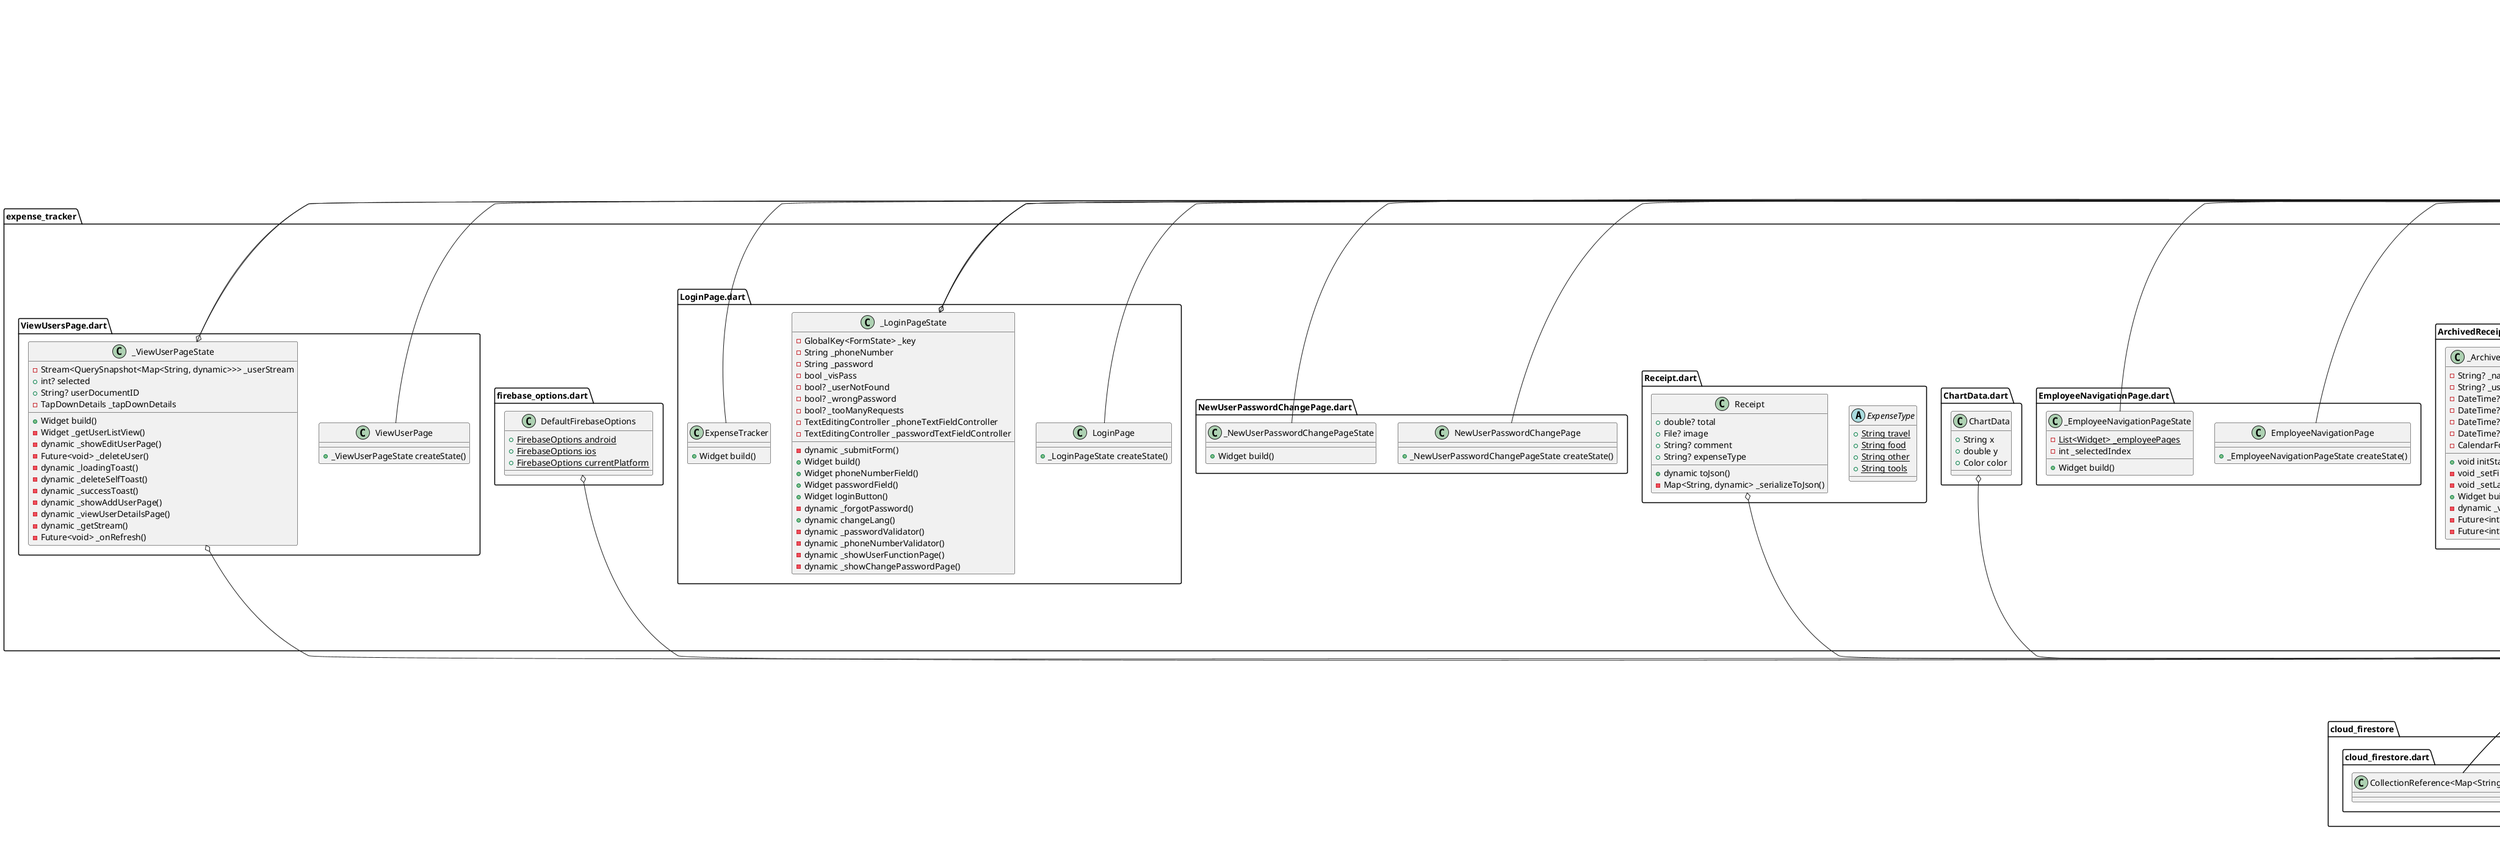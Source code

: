 @startuml
set namespaceSeparator ::

class "expense_tracker::ViewReceiptsPage.dart::ViewUploadedReceiptsPage" {
  +_ViewUploadedReceiptsPageState createState()
}

"flutter::src::widgets::framework.dart::StatefulWidget" <|-- "expense_tracker::ViewReceiptsPage.dart::ViewUploadedReceiptsPage"

class "expense_tracker::ViewReceiptsPage.dart::_ViewUploadedReceiptsPageState" {
  +CollectionReference<Map<String, dynamic>> dbRef
  -Stream<QuerySnapshot<Object?>> _receiptStream
  -Stream<QuerySnapshot<Object?>> _receiptStreamByTotal
  -Stream<QuerySnapshot<Object?>> _receiptStreamByDateDescending
  -Stream<QuerySnapshot<Object?>> _receiptStreamByDateAscending
  -bool _orderByTotal
  -bool _orderByDateDescending
  -bool _orderByDateAscending
  +int? selectedValue
  -TapDownDetails _tapDownDetails
  +Widget build()
  -dynamic _getStream()
  -dynamic _showUploadReceiptPage()
  -dynamic _showEditReceiptPage()
  -dynamic _deleteReceipt()
  -Future<void> _updateCumulativeTotal()
  -dynamic _successToast()
  -dynamic _errorToast()
  -dynamic _loadingToast()
  -dynamic _sortByValue()
  -dynamic _sortByDateAscending()
  -dynamic _sortByDateDescending()
  -Widget _getDocumentListView()
  -dynamic _getDateUploaded()
  -dynamic _getTimeUploaded()
  -Future<void> _onRefresh()
}

"expense_tracker::ViewReceiptsPage.dart::_ViewUploadedReceiptsPageState" o-- "cloud_firestore::cloud_firestore.dart::CollectionReference<Map<String, dynamic>>"
"expense_tracker::ViewReceiptsPage.dart::_ViewUploadedReceiptsPageState" o-- "dart::async::Stream<QuerySnapshot<Object>>"
"expense_tracker::ViewReceiptsPage.dart::_ViewUploadedReceiptsPageState" o-- "flutter::src::gestures::tap.dart::TapDownDetails"
"flutter::src::widgets::framework.dart::State" <|-- "expense_tracker::ViewReceiptsPage.dart::_ViewUploadedReceiptsPageState"

class "expense_tracker::UploadReceiptPage.dart::ReceiptUploadPage" {
  +_ReceiptUploadPageState createState()
}

"flutter::src::widgets::framework.dart::StatefulWidget" <|-- "expense_tracker::UploadReceiptPage.dart::ReceiptUploadPage"

class "expense_tracker::UploadReceiptPage.dart::_ReceiptUploadPageState" {
  -GlobalKey<FormState> _key
  -File? _image
  -double? _receiptTotal
  -String? _comment
  -bool _enableButton
  -String _expenseType
  -int _characterLimit
  +CollectionReference<Map<String, dynamic>> dbRef
  +Widget build()
  +Future<void> getImage()
  +Future<void> getCamera()
  -Future<void> _uploadReceipt()
  -Future<void> _updateCumulativeTotal()
  -dynamic _validateTotal()
  -dynamic _validateImage()
  -dynamic _validateComment()
  -Future<File?> _compressImage()
  -dynamic _stripImage()
  -dynamic _uploadFail()
  -dynamic _uploadSuccess()
  -dynamic _uploadWait()
  -dynamic _successToast()
  -dynamic _errorToast()
  -dynamic _galleryDeniedToast()
  -dynamic _loadingToast()
}

"expense_tracker::UploadReceiptPage.dart::_ReceiptUploadPageState" o-- "flutter::src::widgets::framework.dart::GlobalKey<FormState>"
"expense_tracker::UploadReceiptPage.dart::_ReceiptUploadPageState" o-- "dart::io::File"
"expense_tracker::UploadReceiptPage.dart::_ReceiptUploadPageState" o-- "cloud_firestore::cloud_firestore.dart::CollectionReference<Map<String, dynamic>>"
"flutter::src::widgets::framework.dart::State" <|-- "expense_tracker::UploadReceiptPage.dart::_ReceiptUploadPageState"

class "expense_tracker::addUserPage.dart::AddUserPage" {
  +_AddUserPageState createState()
}

"flutter::src::widgets::framework.dart::StatefulWidget" <|-- "expense_tracker::addUserPage.dart::AddUserPage"

class "expense_tracker::addUserPage.dart::_AddUserPageState" {
  -GlobalKey<FormState> _key
  -String? _name
  -String _phoneNumber
  -String? _password
  -bool? _isManager
  +int? selectedItem
  +Widget build()
  +Widget phoneNumberField()
  -dynamic _nameValidator()
  -dynamic _phoneNumberValidator()
  -dynamic _passwordValidator()
  -dynamic _confirmPasswordValidator()
  -Future<void> _createUser()
  -dynamic _successToast()
  -dynamic _passwordtooShortToast()
  -dynamic _userAlreadyExists()
  -dynamic _loadingToast()
  -dynamic _errorToast()
}

"expense_tracker::addUserPage.dart::_AddUserPageState" o-- "flutter::src::widgets::framework.dart::GlobalKey<FormState>"
"flutter::src::widgets::framework.dart::State" <|-- "expense_tracker::addUserPage.dart::_AddUserPageState"

class "expense_tracker::MyExpensesPage.dart::MyExpensesPage" {
  +_MyExpensesPageState createState()
}

"flutter::src::widgets::framework.dart::StatefulWidget" <|-- "expense_tracker::MyExpensesPage.dart::MyExpensesPage"

class "expense_tracker::MyExpensesPage.dart::_MyExpensesPageState" {
  +Widget build()
  -ListView _getChartListView()
  -Future<Map<String, dynamic>> _getChartData()
  -Future<void> _onRefresh()
}

"flutter::src::widgets::framework.dart::State" <|-- "expense_tracker::MyExpensesPage.dart::_MyExpensesPageState"

class "expense_tracker::EditUserPage.dart::EditUserPage" {
  +Map<String, dynamic> userData
  +_EditUserPageState createState()
}

"flutter::src::widgets::framework.dart::StatefulWidget" <|-- "expense_tracker::EditUserPage.dart::EditUserPage"

class "expense_tracker::EditUserPage.dart::_EditUserPageState" {
  -GlobalKey<FormState> _key
  -String _password
  -String? _name
  -String? _oldphoneNumber
  -String? _newphoneNumber
  +int? selectedItem
  -bool? _isManager
  +void initState()
  +Widget build()
  +Widget phoneNumberField()
  -dynamic _phoneNumberValidator()
  -dynamic _passwordValidator()
  -dynamic _confirmPasswordValidator()
  -dynamic _nameValidator()
  -dynamic _successToast()
  -dynamic _passwordtooShortToast()
  -dynamic _userAlreadyExistsToast()
  -dynamic _errorToast()
  -dynamic _loadingToast()
  -Future<void> _updateUser()
}

"expense_tracker::EditUserPage.dart::_EditUserPageState" o-- "flutter::src::widgets::framework.dart::GlobalKey<FormState>"
"flutter::src::widgets::framework.dart::State" <|-- "expense_tracker::EditUserPage.dart::_EditUserPageState"

class "expense_tracker::UserDetailsPage.dart::UserDetailsPage" {
  +Map<String, dynamic> userData
  +String? userDocumentID
  +_UserDetailsPageState createState()
}

"flutter::src::widgets::framework.dart::StatefulWidget" <|-- "expense_tracker::UserDetailsPage.dart::UserDetailsPage"

class "expense_tracker::UserDetailsPage.dart::_UserDetailsPageState" {
  -String _name
  -double? _total
  -int? _receiptsUploaded
  -String? _phoneNumber
  -String? _userDocumentID
  +void initState()
  +Widget build()
  -Future<void> _onRefresh()
  -dynamic _getChartListView()
  -void _viewUserReceiptsPage()
  -void _viewUserArchivedReceiptsPage()
  -Future<Map<String, dynamic>> _getChartData()
}

"flutter::src::widgets::framework.dart::State" <|-- "expense_tracker::UserDetailsPage.dart::_UserDetailsPageState"

class "expense_tracker::ManagerNavigationPage.dart::ManagerNavigationPage" {
  +_ManagerNavigationPageState createState()
}

"flutter::src::widgets::framework.dart::StatefulWidget" <|-- "expense_tracker::ManagerNavigationPage.dart::ManagerNavigationPage"

class "expense_tracker::ManagerNavigationPage.dart::_ManagerNavigationPageState" {
  -int _selectedIndex
  {static} -List<Widget> _managerPages
  -void _onBarTap()
  +Widget build()
}

"flutter::src::widgets::framework.dart::State" <|-- "expense_tracker::ManagerNavigationPage.dart::_ManagerNavigationPageState"

class "expense_tracker::EditReceiptPage.dart::EditReceiptPage" {
  +Map<String, dynamic> receiptData
  +dynamic receiptID
  +_EditReceiptPageState createState()
}

"flutter::src::widgets::framework.dart::StatefulWidget" <|-- "expense_tracker::EditReceiptPage.dart::EditReceiptPage"

class "expense_tracker::EditReceiptPage.dart::_EditReceiptPageState" {
  -GlobalKey<FormState> _key
  -String? _initialTotal
  -double? _total
  -String? _encodedImage
  -File? _image
  -String? _comment
  -String? _expenseType
  -bool _enableButton
  -int _characterLimit
  -String? _receiptID
  +CollectionReference<Map<String, dynamic>> dbRef
  +void initState()
  +Widget build()
  +Future<dynamic> getImage()
  +Future<dynamic> getCamera()
  -Future<void> _updateReceipt()
  -Future<void> _updateCumulativeTotal()
  -dynamic _validateTotal()
  -dynamic _validateComment()
  -Future<File?> _compressImage()
  -dynamic _stripImage()
  -dynamic _uploadFail()
  -dynamic _uploadSuccess()
  -dynamic _uploadWait()
  -dynamic _successToast()
  -dynamic _errorToast()
  -dynamic _cameraErrorToast()
  -dynamic _galleryErrorToast()
  -dynamic _loadingToast()
}

"expense_tracker::EditReceiptPage.dart::_EditReceiptPageState" o-- "flutter::src::widgets::framework.dart::GlobalKey<FormState>"
"expense_tracker::EditReceiptPage.dart::_EditReceiptPageState" o-- "dart::io::File"
"expense_tracker::EditReceiptPage.dart::_EditReceiptPageState" o-- "cloud_firestore::cloud_firestore.dart::CollectionReference<Map<String, dynamic>>"
"flutter::src::widgets::framework.dart::State" <|-- "expense_tracker::EditReceiptPage.dart::_EditReceiptPageState"

class "expense_tracker::SettingsPage.dart::SettingsPage" {
  +_SettingsPageState createState()
}

"flutter::src::widgets::framework.dart::StatefulWidget" <|-- "expense_tracker::SettingsPage.dart::SettingsPage"

class "expense_tracker::SettingsPage.dart::_SettingsPageState" {
  +Widget build()
  -Future<DocumentSnapshot<Object?>> _getUserDoc()
  -void _logOut()
  -dynamic _switchLanguage()
}

"flutter::src::widgets::framework.dart::State" <|-- "expense_tracker::SettingsPage.dart::_SettingsPageState"

class "expense_tracker::ViewArchivedReceiptsPage.dart::ViewArchivedReceiptsPage" {
  +DateTime selectedDay
  +dynamic userID
  +_ViewArchivedReceiptsPageState createState()
}

"flutter::src::widgets::framework.dart::StatefulWidget" <|-- "expense_tracker::ViewArchivedReceiptsPage.dart::ViewArchivedReceiptsPage"

class "expense_tracker::ViewArchivedReceiptsPage.dart::_ViewArchivedReceiptsPageState" {
  -DateTime? _selectedDay
  -String? _userID
  +void initState()
  +Widget build()
  -dynamic _getDocumentListView()
  -dynamic _getDateUploaded()
  -dynamic _getTimeUploaded()
  -Stream<QuerySnapshot<Object?>> _getArchivedReceipts()
  -Future<void> _onRefresh()
}

"flutter::src::widgets::framework.dart::State" <|-- "expense_tracker::ViewArchivedReceiptsPage.dart::_ViewArchivedReceiptsPageState"

class "expense_tracker::ExpensesOverviewPage.dart::ExpensesOverviewPage" {
  +_UserTotalPageState createState()
}

"flutter::src::widgets::framework.dart::StatefulWidget" <|-- "expense_tracker::ExpensesOverviewPage.dart::ExpensesOverviewPage"

class "expense_tracker::ExpensesOverviewPage.dart::_UserTotalPageState" {
  +Widget build()
  -Widget _getExpensesListView()
  -Future<void> _onRefresh()
}

"flutter::src::widgets::framework.dart::State" <|-- "expense_tracker::ExpensesOverviewPage.dart::_UserTotalPageState"

class "expense_tracker::User.dart::User" {
  +String? name
  +String? password
  +String? email
  +String? oldEmail
  +bool? isManager
  +String? phoneNumber
  +dynamic toJson()
  -Future<Map<String, dynamic>> _serializeToJson()
}

class "expense_tracker::EmployeeUploadedReceiptsPage.dart::EmployeeUploadedReceiptsPage" {
  +String? name
  +String? userID
  +_EmployeeUploadedReceiptsPageState createState()
}

"flutter::src::widgets::framework.dart::StatefulWidget" <|-- "expense_tracker::EmployeeUploadedReceiptsPage.dart::EmployeeUploadedReceiptsPage"

class "expense_tracker::EmployeeUploadedReceiptsPage.dart::_EmployeeUploadedReceiptsPageState" {
  -String? _phoneNumber
  -String? _name
  -Stream<QuerySnapshot<Object?>> _receiptStream
  +bool isLoading
  -String? _userID
  +void initState()
  +Widget build()
  -Widget _getDocumentListView()
  -dynamic _getDateUploaded()
  -dynamic _getTimeUploaded()
  -dynamic _sortByValue()
  -dynamic _sortByDateAscending()
  -dynamic _sortByDateDescending()
  -Stream<QuerySnapshot<Object?>> _getReceiptStream()
  -Stream<QuerySnapshot<Object?>> _getReceiptStreamByValue()
  -Stream<QuerySnapshot<Object?>> _getReceiptStreamByDateAscending()
  -Stream<QuerySnapshot<Object?>> _getReceiptStreamByDateDescending()
}

"expense_tracker::EmployeeUploadedReceiptsPage.dart::_EmployeeUploadedReceiptsPageState" o-- "dart::async::Stream<QuerySnapshot<Object>>"
"flutter::src::widgets::framework.dart::State" <|-- "expense_tracker::EmployeeUploadedReceiptsPage.dart::_EmployeeUploadedReceiptsPageState"

abstract class "expense_tracker::Global.dart::Global" {
  {static} +Color colorBlue
  {static} +int phoneNumberLength
  {static} +MaskedInputFormatter phoneInputFormatter
  {static} +PosInputFormatter moneyInputFormatter
  {static} +double? defaultRadius
  {static} +int imageCompression
  {static} +int imageQuality
  {static} +SizedBox defaultIconSpacing
  {static} +Map<String, Widget> pages
  {static} +ButtonStyle defaultButtonStyle
  {static} +FirebaseAuth auth
}

"expense_tracker::Global.dart::Global" o-- "dart::ui::Color"
"expense_tracker::Global.dart::Global" o-- "flutter_multi_formatter::formatters::masked_input_formatter.dart::MaskedInputFormatter"
"expense_tracker::Global.dart::Global" o-- "flutter_multi_formatter::formatters::pos_input_formatter.dart::PosInputFormatter"
"expense_tracker::Global.dart::Global" o-- "flutter::src::widgets::basic.dart::SizedBox"
"expense_tracker::Global.dart::Global" o-- "flutter::src::material::button_style.dart::ButtonStyle"
"expense_tracker::Global.dart::Global" o-- "firebase_auth::firebase_auth.dart::FirebaseAuth"

class "expense_tracker::ArchivedReceiptDatePicker.dart::ArchivedReceiptDatePickerPage" {
  +String? name
  +String? userID
  +_ArchivedReceiptDatePickerPageState createState()
}

"flutter::src::widgets::framework.dart::StatefulWidget" <|-- "expense_tracker::ArchivedReceiptDatePicker.dart::ArchivedReceiptDatePickerPage"

class "expense_tracker::ArchivedReceiptDatePicker.dart::_ArchivedReceiptDatePickerPageState" {
  -String? _name
  -String? _userID
  -DateTime? _focusedDay
  -DateTime? _selectedDay
  -DateTime? _firstDay
  -DateTime? _lastDay
  -CalendarFormat _calendarFormat
  +void initState()
  -void _setFirstDay()
  -void _setLastAndFocusedDay()
  +Widget build()
  -dynamic _viewArchivedReceipts()
  -Future<int> _getFirstReceiptTimestamp()
  -Future<int> _getLastReceiptTimestamp()
}

"expense_tracker::ArchivedReceiptDatePicker.dart::_ArchivedReceiptDatePickerPageState" o-- "table_calendar::src::shared::utils.dart::CalendarFormat"
"flutter::src::widgets::framework.dart::State" <|-- "expense_tracker::ArchivedReceiptDatePicker.dart::_ArchivedReceiptDatePickerPageState"

class "expense_tracker::EmployeeNavigationPage.dart::EmployeeNavigationPage" {
  +_EmployeeNavigationPageState createState()
}

"flutter::src::widgets::framework.dart::StatefulWidget" <|-- "expense_tracker::EmployeeNavigationPage.dart::EmployeeNavigationPage"

class "expense_tracker::EmployeeNavigationPage.dart::_EmployeeNavigationPageState" {
  {static} -List<Widget> _employeePages
  -int _selectedIndex
  +Widget build()
}

"flutter::src::widgets::framework.dart::State" <|-- "expense_tracker::EmployeeNavigationPage.dart::_EmployeeNavigationPageState"

class "expense_tracker::ChartData.dart::ChartData" {
  +String x
  +double y
  +Color color
}

"expense_tracker::ChartData.dart::ChartData" o-- "dart::ui::Color"

abstract class "expense_tracker::Receipt.dart::ExpenseType" {
  {static} +String travel
  {static} +String food
  {static} +String other
  {static} +String tools
}

class "expense_tracker::Receipt.dart::Receipt" {
  +double? total
  +File? image
  +String? comment
  +String? expenseType
  +dynamic toJson()
  -Map<String, dynamic> _serializeToJson()
}

"expense_tracker::Receipt.dart::Receipt" o-- "dart::io::File"

class "expense_tracker::ViewUsersPage.dart::ViewUserPage" {
  +_ViewUserPageState createState()
}

"flutter::src::widgets::framework.dart::StatefulWidget" <|-- "expense_tracker::ViewUsersPage.dart::ViewUserPage"

class "expense_tracker::ViewUsersPage.dart::_ViewUserPageState" {
  -Stream<QuerySnapshot<Map<String, dynamic>>> _userStream
  +int? selected
  +String? userDocumentID
  -TapDownDetails _tapDownDetails
  +Widget build()
  -Widget _getUserListView()
  -dynamic _showEditUserPage()
  -Future<void> _deleteUser()
  -dynamic _loadingToast()
  -dynamic _deleteSelfToast()
  -dynamic _successToast()
  -dynamic _showAddUserPage()
  -dynamic _viewUserDetailsPage()
  -dynamic _getStream()
  -Future<void> _onRefresh()
}

"expense_tracker::ViewUsersPage.dart::_ViewUserPageState" o-- "dart::async::Stream<QuerySnapshot<Map<String, dynamic>>>"
"expense_tracker::ViewUsersPage.dart::_ViewUserPageState" o-- "flutter::src::gestures::tap.dart::TapDownDetails"
"flutter::src::widgets::framework.dart::State" <|-- "expense_tracker::ViewUsersPage.dart::_ViewUserPageState"

class "expense_tracker::NewUserPasswordChangePage.dart::NewUserPasswordChangePage" {
  +_NewUserPasswordChangePageState createState()
}

"flutter::src::widgets::framework.dart::StatefulWidget" <|-- "expense_tracker::NewUserPasswordChangePage.dart::NewUserPasswordChangePage"

class "expense_tracker::NewUserPasswordChangePage.dart::_NewUserPasswordChangePageState" {
  +Widget build()
}

"flutter::src::widgets::framework.dart::State" <|-- "expense_tracker::NewUserPasswordChangePage.dart::_NewUserPasswordChangePageState"

class "expense_tracker::LoginPage.dart::ExpenseTracker" {
  +Widget build()
}

"flutter::src::widgets::framework.dart::StatelessWidget" <|-- "expense_tracker::LoginPage.dart::ExpenseTracker"

class "expense_tracker::LoginPage.dart::LoginPage" {
  +_LoginPageState createState()
}

"flutter::src::widgets::framework.dart::StatefulWidget" <|-- "expense_tracker::LoginPage.dart::LoginPage"

class "expense_tracker::LoginPage.dart::_LoginPageState" {
  -GlobalKey<FormState> _key
  -String _phoneNumber
  -String _password
  -bool _visPass
  -bool? _userNotFound
  -bool? _wrongPassword
  -bool? _tooManyRequests
  -TextEditingController _phoneTextFieldController
  -TextEditingController _passwordTextFieldController
  -dynamic _submitForm()
  +Widget build()
  +Widget phoneNumberField()
  +Widget passwordField()
  +Widget loginButton()
  -dynamic _forgotPassword()
  +dynamic changeLang()
  -dynamic _passwordValidator()
  -dynamic _phoneNumberValidator()
  -dynamic _showUserFunctionPage()
  -dynamic _showChangePasswordPage()
}

"expense_tracker::LoginPage.dart::_LoginPageState" o-- "flutter::src::widgets::framework.dart::GlobalKey<FormState>"
"expense_tracker::LoginPage.dart::_LoginPageState" o-- "flutter::src::widgets::editable_text.dart::TextEditingController"
"flutter::src::widgets::framework.dart::State" <|-- "expense_tracker::LoginPage.dart::_LoginPageState"

class "expense_tracker::firebase_options.dart::DefaultFirebaseOptions" {
  {static} +FirebaseOptions android
  {static} +FirebaseOptions ios
  {static} +FirebaseOptions currentPlatform
}

"expense_tracker::firebase_options.dart::DefaultFirebaseOptions" o-- "firebase_core_platform_interface::firebase_core_platform_interface.dart::FirebaseOptions"


@enduml